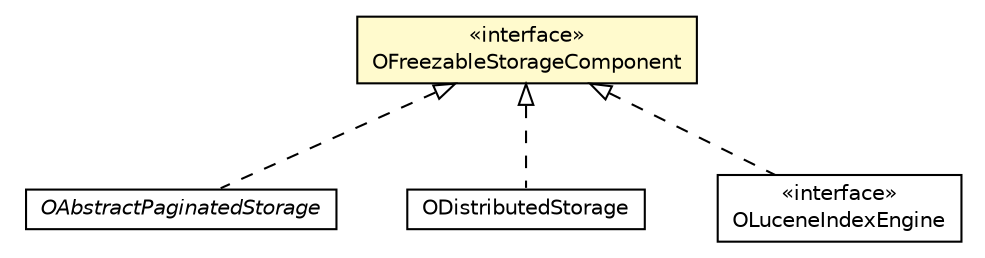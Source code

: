 #!/usr/local/bin/dot
#
# Class diagram 
# Generated by UMLGraph version R5_6-24-gf6e263 (http://www.umlgraph.org/)
#

digraph G {
	edge [fontname="Helvetica",fontsize=10,labelfontname="Helvetica",labelfontsize=10];
	node [fontname="Helvetica",fontsize=10,shape=plaintext];
	nodesep=0.25;
	ranksep=0.5;
	// com.orientechnologies.orient.core.storage.impl.local.OAbstractPaginatedStorage
	c3413764 [label=<<table title="com.orientechnologies.orient.core.storage.impl.local.OAbstractPaginatedStorage" border="0" cellborder="1" cellspacing="0" cellpadding="2" port="p" href="./OAbstractPaginatedStorage.html">
		<tr><td><table border="0" cellspacing="0" cellpadding="1">
<tr><td align="center" balign="center"><font face="Helvetica-Oblique"> OAbstractPaginatedStorage </font></td></tr>
		</table></td></tr>
		</table>>, URL="./OAbstractPaginatedStorage.html", fontname="Helvetica", fontcolor="black", fontsize=10.0];
	// com.orientechnologies.orient.core.storage.impl.local.OFreezableStorageComponent
	c3413770 [label=<<table title="com.orientechnologies.orient.core.storage.impl.local.OFreezableStorageComponent" border="0" cellborder="1" cellspacing="0" cellpadding="2" port="p" bgcolor="lemonChiffon" href="./OFreezableStorageComponent.html">
		<tr><td><table border="0" cellspacing="0" cellpadding="1">
<tr><td align="center" balign="center"> &#171;interface&#187; </td></tr>
<tr><td align="center" balign="center"> OFreezableStorageComponent </td></tr>
		</table></td></tr>
		</table>>, URL="./OFreezableStorageComponent.html", fontname="Helvetica", fontcolor="black", fontsize=10.0];
	// com.orientechnologies.orient.server.distributed.impl.ODistributedStorage
	c3414871 [label=<<table title="com.orientechnologies.orient.server.distributed.impl.ODistributedStorage" border="0" cellborder="1" cellspacing="0" cellpadding="2" port="p" href="../../../../server/distributed/impl/ODistributedStorage.html">
		<tr><td><table border="0" cellspacing="0" cellpadding="1">
<tr><td align="center" balign="center"> ODistributedStorage </td></tr>
		</table></td></tr>
		</table>>, URL="../../../../server/distributed/impl/ODistributedStorage.html", fontname="Helvetica", fontcolor="black", fontsize=10.0];
	// com.orientechnologies.lucene.engine.OLuceneIndexEngine
	c3415035 [label=<<table title="com.orientechnologies.lucene.engine.OLuceneIndexEngine" border="0" cellborder="1" cellspacing="0" cellpadding="2" port="p" href="../../../../../lucene/engine/OLuceneIndexEngine.html">
		<tr><td><table border="0" cellspacing="0" cellpadding="1">
<tr><td align="center" balign="center"> &#171;interface&#187; </td></tr>
<tr><td align="center" balign="center"> OLuceneIndexEngine </td></tr>
		</table></td></tr>
		</table>>, URL="../../../../../lucene/engine/OLuceneIndexEngine.html", fontname="Helvetica", fontcolor="black", fontsize=10.0];
	//com.orientechnologies.orient.core.storage.impl.local.OAbstractPaginatedStorage implements com.orientechnologies.orient.core.storage.impl.local.OFreezableStorageComponent
	c3413770:p -> c3413764:p [dir=back,arrowtail=empty,style=dashed];
	//com.orientechnologies.orient.server.distributed.impl.ODistributedStorage implements com.orientechnologies.orient.core.storage.impl.local.OFreezableStorageComponent
	c3413770:p -> c3414871:p [dir=back,arrowtail=empty,style=dashed];
	//com.orientechnologies.lucene.engine.OLuceneIndexEngine implements com.orientechnologies.orient.core.storage.impl.local.OFreezableStorageComponent
	c3413770:p -> c3415035:p [dir=back,arrowtail=empty,style=dashed];
}

